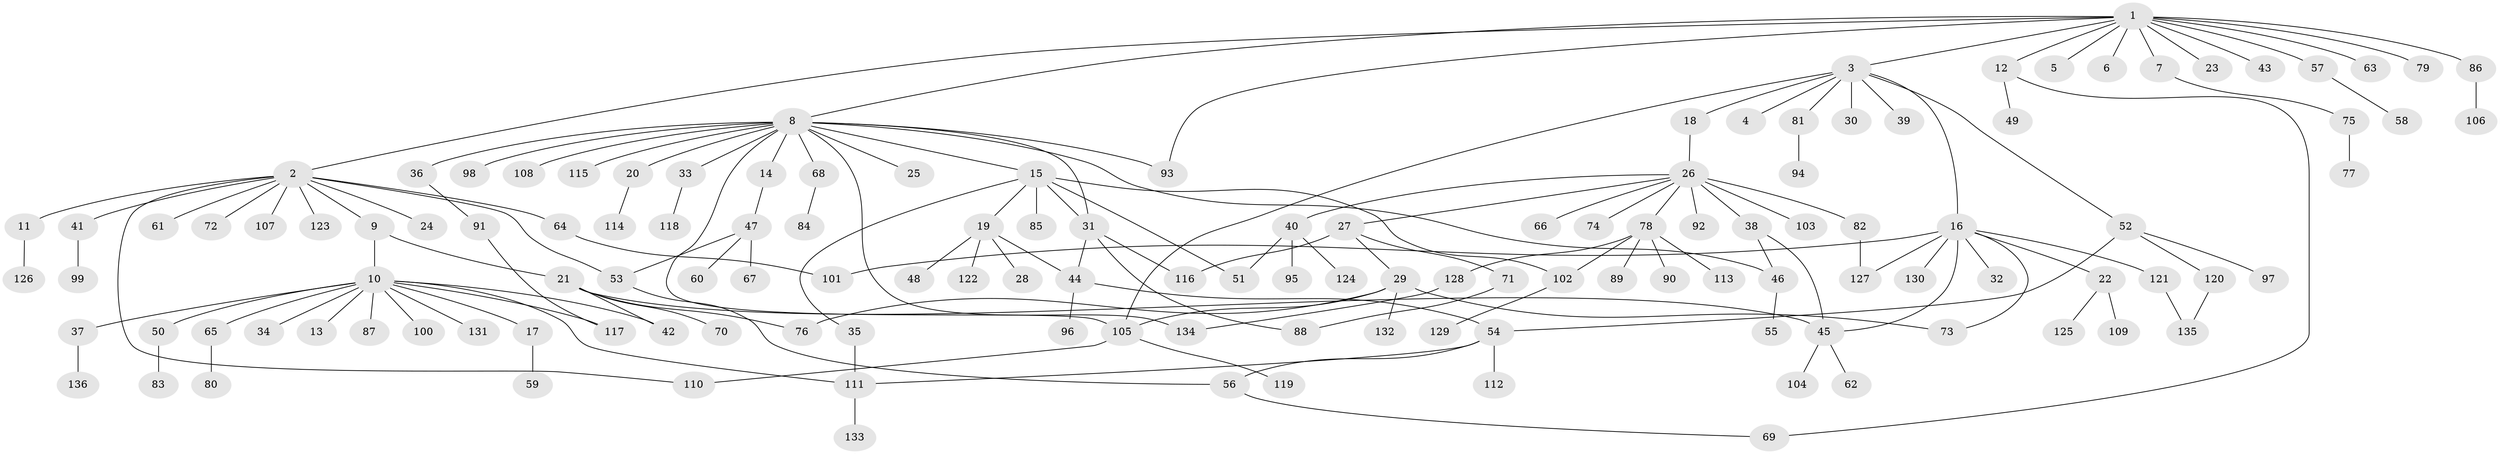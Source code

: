 // coarse degree distribution, {1: 0.45588235294117646, 7: 0.029411764705882353, 2: 0.20588235294117646, 4: 0.10294117647058823, 3: 0.11764705882352941, 8: 0.014705882352941176, 12: 0.014705882352941176, 6: 0.014705882352941176, 14: 0.014705882352941176, 11: 0.014705882352941176, 10: 0.014705882352941176}
// Generated by graph-tools (version 1.1) at 2025/36/03/04/25 23:36:54]
// undirected, 136 vertices, 162 edges
graph export_dot {
  node [color=gray90,style=filled];
  1;
  2;
  3;
  4;
  5;
  6;
  7;
  8;
  9;
  10;
  11;
  12;
  13;
  14;
  15;
  16;
  17;
  18;
  19;
  20;
  21;
  22;
  23;
  24;
  25;
  26;
  27;
  28;
  29;
  30;
  31;
  32;
  33;
  34;
  35;
  36;
  37;
  38;
  39;
  40;
  41;
  42;
  43;
  44;
  45;
  46;
  47;
  48;
  49;
  50;
  51;
  52;
  53;
  54;
  55;
  56;
  57;
  58;
  59;
  60;
  61;
  62;
  63;
  64;
  65;
  66;
  67;
  68;
  69;
  70;
  71;
  72;
  73;
  74;
  75;
  76;
  77;
  78;
  79;
  80;
  81;
  82;
  83;
  84;
  85;
  86;
  87;
  88;
  89;
  90;
  91;
  92;
  93;
  94;
  95;
  96;
  97;
  98;
  99;
  100;
  101;
  102;
  103;
  104;
  105;
  106;
  107;
  108;
  109;
  110;
  111;
  112;
  113;
  114;
  115;
  116;
  117;
  118;
  119;
  120;
  121;
  122;
  123;
  124;
  125;
  126;
  127;
  128;
  129;
  130;
  131;
  132;
  133;
  134;
  135;
  136;
  1 -- 2;
  1 -- 3;
  1 -- 5;
  1 -- 6;
  1 -- 7;
  1 -- 8;
  1 -- 12;
  1 -- 23;
  1 -- 43;
  1 -- 57;
  1 -- 63;
  1 -- 79;
  1 -- 86;
  1 -- 93;
  2 -- 9;
  2 -- 11;
  2 -- 24;
  2 -- 41;
  2 -- 53;
  2 -- 61;
  2 -- 64;
  2 -- 72;
  2 -- 107;
  2 -- 110;
  2 -- 123;
  3 -- 4;
  3 -- 16;
  3 -- 18;
  3 -- 30;
  3 -- 39;
  3 -- 52;
  3 -- 81;
  3 -- 105;
  7 -- 75;
  8 -- 14;
  8 -- 15;
  8 -- 20;
  8 -- 25;
  8 -- 31;
  8 -- 33;
  8 -- 36;
  8 -- 46;
  8 -- 68;
  8 -- 93;
  8 -- 98;
  8 -- 105;
  8 -- 108;
  8 -- 115;
  8 -- 134;
  9 -- 10;
  9 -- 21;
  10 -- 13;
  10 -- 17;
  10 -- 34;
  10 -- 37;
  10 -- 42;
  10 -- 50;
  10 -- 65;
  10 -- 87;
  10 -- 100;
  10 -- 111;
  10 -- 117;
  10 -- 131;
  11 -- 126;
  12 -- 49;
  12 -- 69;
  14 -- 47;
  15 -- 19;
  15 -- 31;
  15 -- 35;
  15 -- 51;
  15 -- 85;
  15 -- 102;
  16 -- 22;
  16 -- 32;
  16 -- 45;
  16 -- 73;
  16 -- 101;
  16 -- 121;
  16 -- 127;
  16 -- 130;
  17 -- 59;
  18 -- 26;
  19 -- 28;
  19 -- 44;
  19 -- 48;
  19 -- 122;
  20 -- 114;
  21 -- 42;
  21 -- 45;
  21 -- 70;
  21 -- 76;
  22 -- 109;
  22 -- 125;
  26 -- 27;
  26 -- 38;
  26 -- 40;
  26 -- 66;
  26 -- 74;
  26 -- 78;
  26 -- 82;
  26 -- 92;
  26 -- 103;
  27 -- 29;
  27 -- 71;
  27 -- 116;
  29 -- 73;
  29 -- 76;
  29 -- 105;
  29 -- 132;
  31 -- 44;
  31 -- 88;
  31 -- 116;
  33 -- 118;
  35 -- 111;
  36 -- 91;
  37 -- 136;
  38 -- 45;
  38 -- 46;
  40 -- 51;
  40 -- 95;
  40 -- 124;
  41 -- 99;
  44 -- 54;
  44 -- 96;
  45 -- 62;
  45 -- 104;
  46 -- 55;
  47 -- 53;
  47 -- 60;
  47 -- 67;
  50 -- 83;
  52 -- 54;
  52 -- 97;
  52 -- 120;
  53 -- 56;
  54 -- 56;
  54 -- 111;
  54 -- 112;
  56 -- 69;
  57 -- 58;
  64 -- 101;
  65 -- 80;
  68 -- 84;
  71 -- 88;
  75 -- 77;
  78 -- 89;
  78 -- 90;
  78 -- 102;
  78 -- 113;
  78 -- 128;
  81 -- 94;
  82 -- 127;
  86 -- 106;
  91 -- 117;
  102 -- 129;
  105 -- 110;
  105 -- 119;
  111 -- 133;
  120 -- 135;
  121 -- 135;
  128 -- 134;
}
